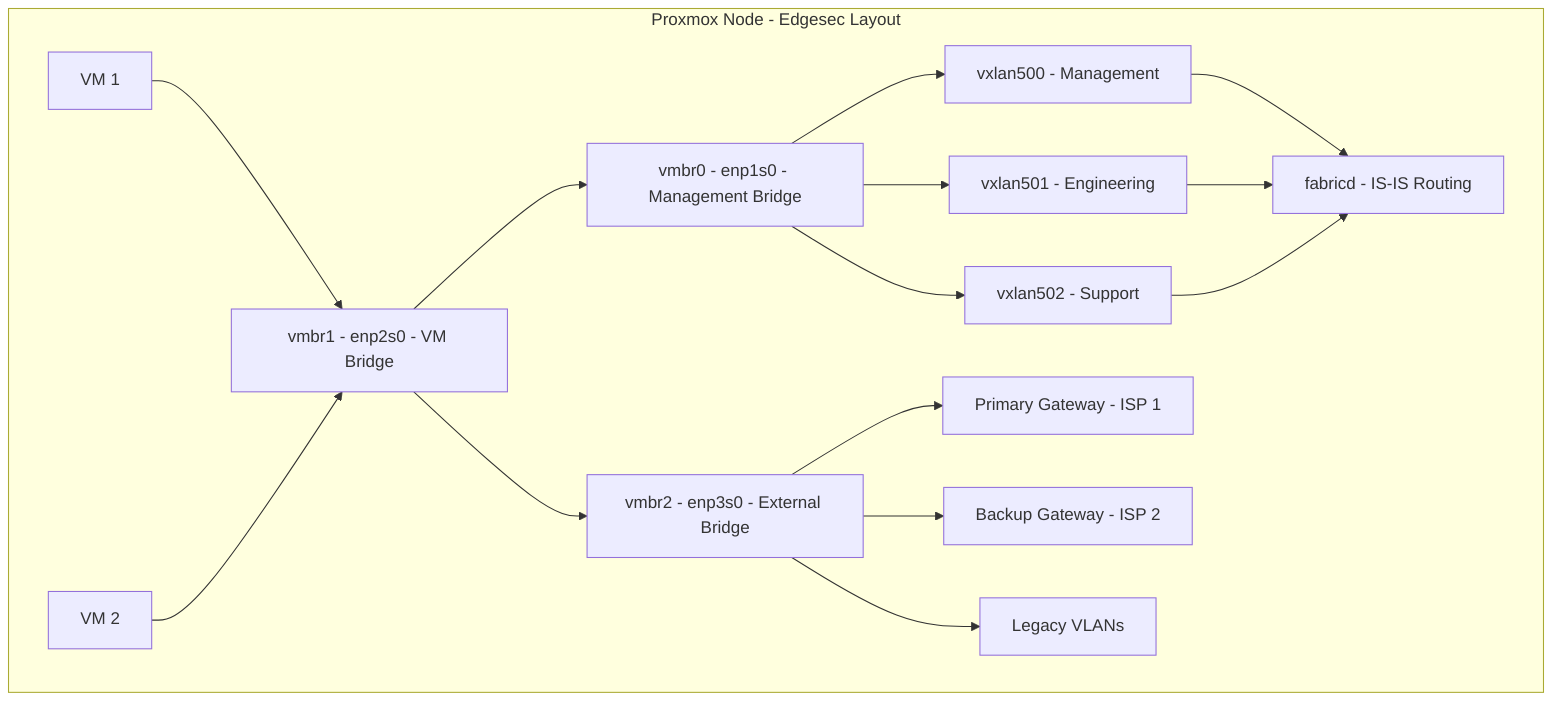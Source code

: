 graph TD
 
  %% Node Overview
  subgraph Proxmox_Node[Proxmox Node - Edgesec Layout]
    VM1[VM 1]
    VM2[VM 2]
 
    VMBridge[vmbr1 - enp2s0 - VM Bridge]
    MgmtBridge[vmbr0 - enp1s0 - Management Bridge]
    ExtBridge[vmbr2 - enp3s0 - External Bridge]
 
    VX500[vxlan500 - Management]
    VX501[vxlan501 - Engineering]
    VX502[vxlan502 - Support]
 
    Gateway1[Primary Gateway - ISP 1]
    Gateway2[Backup Gateway - ISP 2]
    LegacyVLAN[Legacy VLANs]
 
    Fabricd[fabricd - IS-IS Routing]
  end
 
  %% VM to VM Bridge
  VM1 --> VMBridge
  VM2 --> VMBridge
 
  %% VM Bridge to Management Bridge
  VMBridge --> MgmtBridge
 
  %% VM Bridge to External Bridge
  VMBridge --> ExtBridge
 
  %% Management Bridge to VXLANs
  MgmtBridge --> VX500
  MgmtBridge --> VX501
  MgmtBridge --> VX502
 
  %% VXLANs to fabricd
  VX500 --> Fabricd
  VX501 --> Fabricd
  VX502 --> Fabricd
 
  %% External Bridge to Gateways
  ExtBridge --> Gateway1
  ExtBridge --> Gateway2
 
  %% External Bridge to Legacy VLANs
  ExtBridge --> LegacyVLAN